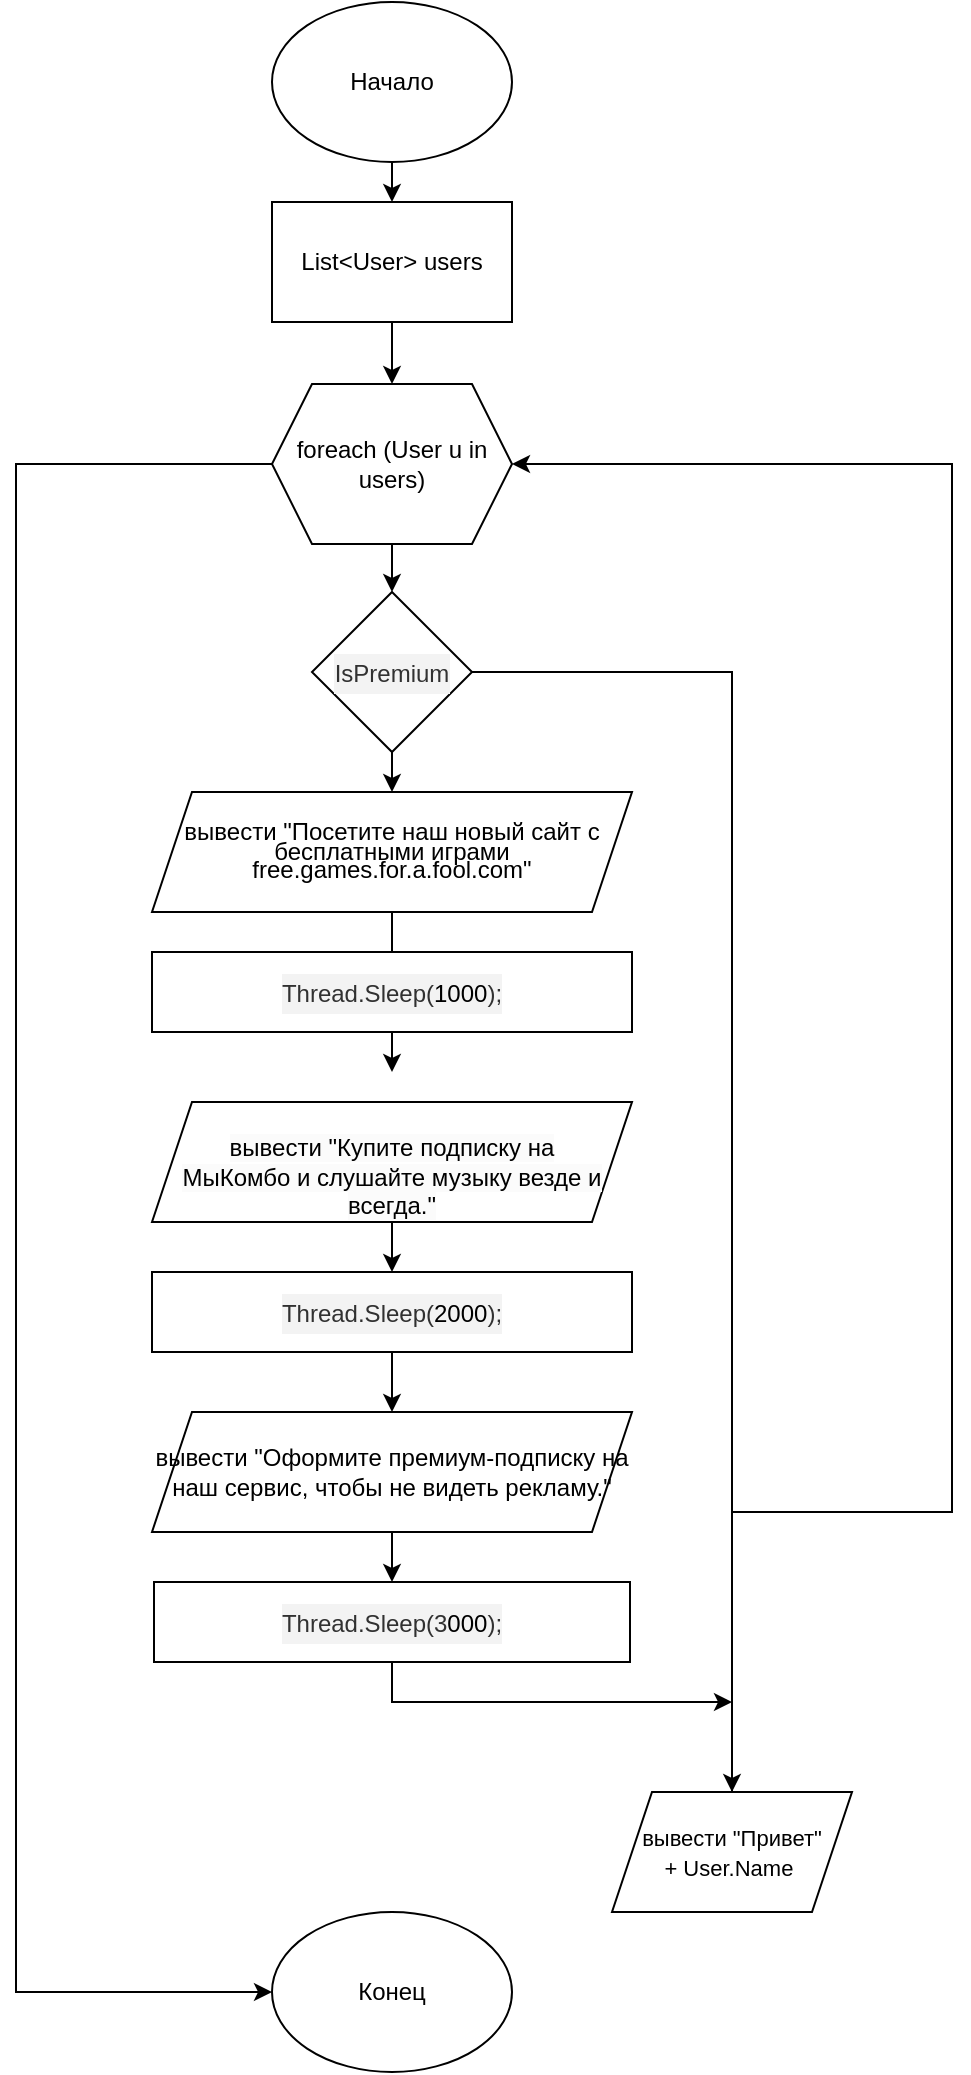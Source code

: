 <mxfile version="22.0.8" type="github">
  <diagram name="Страница — 1" id="NAEsJXjwoAxq_TkayWlY">
    <mxGraphModel dx="1971" dy="1173" grid="1" gridSize="10" guides="1" tooltips="1" connect="1" arrows="1" fold="1" page="1" pageScale="1" pageWidth="827" pageHeight="1169" math="0" shadow="0">
      <root>
        <mxCell id="0" />
        <mxCell id="1" parent="0" />
        <mxCell id="96d1Mz_iSO80LeRiibxX-14" style="edgeStyle=orthogonalEdgeStyle;rounded=0;orthogonalLoop=1;jettySize=auto;html=1;exitX=0.5;exitY=1;exitDx=0;exitDy=0;entryX=0.5;entryY=0;entryDx=0;entryDy=0;" edge="1" parent="1" source="96d1Mz_iSO80LeRiibxX-1" target="96d1Mz_iSO80LeRiibxX-2">
          <mxGeometry relative="1" as="geometry" />
        </mxCell>
        <mxCell id="96d1Mz_iSO80LeRiibxX-1" value="Начало" style="ellipse;whiteSpace=wrap;html=1;" vertex="1" parent="1">
          <mxGeometry x="320" y="15" width="120" height="80" as="geometry" />
        </mxCell>
        <mxCell id="96d1Mz_iSO80LeRiibxX-15" style="edgeStyle=orthogonalEdgeStyle;rounded=0;orthogonalLoop=1;jettySize=auto;html=1;exitX=0.5;exitY=1;exitDx=0;exitDy=0;entryX=0.5;entryY=0;entryDx=0;entryDy=0;" edge="1" parent="1" source="96d1Mz_iSO80LeRiibxX-2" target="96d1Mz_iSO80LeRiibxX-17">
          <mxGeometry relative="1" as="geometry">
            <mxPoint x="380" y="216" as="targetPoint" />
          </mxGeometry>
        </mxCell>
        <mxCell id="96d1Mz_iSO80LeRiibxX-2" value="List&amp;lt;User&amp;gt; users" style="rounded=0;whiteSpace=wrap;html=1;" vertex="1" parent="1">
          <mxGeometry x="320" y="115" width="120" height="60" as="geometry" />
        </mxCell>
        <mxCell id="96d1Mz_iSO80LeRiibxX-10" style="edgeStyle=orthogonalEdgeStyle;rounded=0;orthogonalLoop=1;jettySize=auto;html=1;exitX=1;exitY=0.5;exitDx=0;exitDy=0;" edge="1" parent="1" source="96d1Mz_iSO80LeRiibxX-3" target="96d1Mz_iSO80LeRiibxX-8">
          <mxGeometry relative="1" as="geometry" />
        </mxCell>
        <mxCell id="96d1Mz_iSO80LeRiibxX-11" style="edgeStyle=orthogonalEdgeStyle;rounded=0;orthogonalLoop=1;jettySize=auto;html=1;exitX=0.5;exitY=1;exitDx=0;exitDy=0;entryX=0.5;entryY=0;entryDx=0;entryDy=0;" edge="1" parent="1" source="96d1Mz_iSO80LeRiibxX-3" target="96d1Mz_iSO80LeRiibxX-4">
          <mxGeometry relative="1" as="geometry" />
        </mxCell>
        <mxCell id="96d1Mz_iSO80LeRiibxX-3" value="&lt;pre style=&quot;box-sizing: border-box; overflow-wrap: break-word; background: rgb(243, 243, 243); color: rgb(49, 49, 49); line-height: 20px; margin-top: 0px; margin-bottom: 0px; text-align: left;&quot; class=&quot;hljs language-csharp&quot;&gt;&lt;font face=&quot;Helvetica&quot; style=&quot;font-size: 12px;&quot;&gt;IsPremium&lt;/font&gt;&lt;/pre&gt;" style="rhombus;whiteSpace=wrap;html=1;" vertex="1" parent="1">
          <mxGeometry x="340" y="310" width="80" height="80" as="geometry" />
        </mxCell>
        <mxCell id="96d1Mz_iSO80LeRiibxX-12" style="edgeStyle=orthogonalEdgeStyle;rounded=0;orthogonalLoop=1;jettySize=auto;html=1;exitX=0.5;exitY=1;exitDx=0;exitDy=0;" edge="1" parent="1" source="96d1Mz_iSO80LeRiibxX-4">
          <mxGeometry relative="1" as="geometry">
            <mxPoint x="380" y="550" as="targetPoint" />
          </mxGeometry>
        </mxCell>
        <mxCell id="96d1Mz_iSO80LeRiibxX-4" value="&lt;p style=&quot;box-sizing: border-box; overflow-wrap: break-word; background: rgb(243, 243, 243); color: rgb(49, 49, 49); line-height: 100%; margin-top: 0px; margin-bottom: 0px; text-align: left;&quot;&gt;&lt;/p&gt;&lt;p style=&quot;line-height: 80%;&quot;&gt;вывести&amp;nbsp;&quot;Посетите наш новый сайт с бесплатными&amp;nbsp;&lt;span style=&quot;background-color: initial;&quot;&gt;играми free.games.for.a.fool.com&quot;&lt;/span&gt;&lt;/p&gt;&lt;p&gt;&lt;/p&gt;" style="shape=parallelogram;perimeter=parallelogramPerimeter;whiteSpace=wrap;html=1;fixedSize=1;" vertex="1" parent="1">
          <mxGeometry x="260" y="410" width="240" height="60" as="geometry" />
        </mxCell>
        <mxCell id="96d1Mz_iSO80LeRiibxX-13" style="edgeStyle=orthogonalEdgeStyle;rounded=0;orthogonalLoop=1;jettySize=auto;html=1;exitX=0.5;exitY=1;exitDx=0;exitDy=0;entryX=0.5;entryY=0;entryDx=0;entryDy=0;" edge="1" parent="1" source="96d1Mz_iSO80LeRiibxX-5" target="96d1Mz_iSO80LeRiibxX-24">
          <mxGeometry relative="1" as="geometry" />
        </mxCell>
        <mxCell id="96d1Mz_iSO80LeRiibxX-5" value="&lt;br&gt;&lt;span style=&quot;color: rgb(0, 0, 0); font-family: Helvetica; font-size: 12px; font-style: normal; font-variant-ligatures: normal; font-variant-caps: normal; font-weight: 400; letter-spacing: normal; orphans: 2; text-align: center; text-indent: 0px; text-transform: none; widows: 2; word-spacing: 0px; -webkit-text-stroke-width: 0px; background-color: rgb(251, 251, 251); text-decoration-thickness: initial; text-decoration-style: initial; text-decoration-color: initial; float: none; display: inline !important;&quot;&gt;вывести&amp;nbsp;&quot;Купите подписку на &lt;br&gt;МыКомбо и слушайте музыку везде и всегда.&quot;&lt;br&gt;&lt;/span&gt;" style="shape=parallelogram;perimeter=parallelogramPerimeter;whiteSpace=wrap;html=1;fixedSize=1;" vertex="1" parent="1">
          <mxGeometry x="260" y="565" width="240" height="60" as="geometry" />
        </mxCell>
        <mxCell id="96d1Mz_iSO80LeRiibxX-16" style="edgeStyle=orthogonalEdgeStyle;rounded=0;orthogonalLoop=1;jettySize=auto;html=1;exitX=0.5;exitY=1;exitDx=0;exitDy=0;" edge="1" parent="1" source="96d1Mz_iSO80LeRiibxX-26">
          <mxGeometry relative="1" as="geometry">
            <mxPoint x="550" y="865" as="targetPoint" />
            <mxPoint x="370" y="850" as="sourcePoint" />
            <Array as="points">
              <mxPoint x="380" y="865" />
            </Array>
          </mxGeometry>
        </mxCell>
        <mxCell id="96d1Mz_iSO80LeRiibxX-27" style="edgeStyle=orthogonalEdgeStyle;rounded=0;orthogonalLoop=1;jettySize=auto;html=1;entryX=0.5;entryY=0;entryDx=0;entryDy=0;" edge="1" parent="1" source="96d1Mz_iSO80LeRiibxX-6" target="96d1Mz_iSO80LeRiibxX-26">
          <mxGeometry relative="1" as="geometry" />
        </mxCell>
        <mxCell id="96d1Mz_iSO80LeRiibxX-6" value="вывести&amp;nbsp;&quot;Оформите премиум-подписку на наш сервис, чтобы не видеть рекламу.&quot;" style="shape=parallelogram;perimeter=parallelogramPerimeter;whiteSpace=wrap;html=1;fixedSize=1;" vertex="1" parent="1">
          <mxGeometry x="260" y="720" width="240" height="60" as="geometry" />
        </mxCell>
        <mxCell id="96d1Mz_iSO80LeRiibxX-21" style="edgeStyle=orthogonalEdgeStyle;rounded=0;orthogonalLoop=1;jettySize=auto;html=1;exitX=0.5;exitY=1;exitDx=0;exitDy=0;entryX=1;entryY=0.5;entryDx=0;entryDy=0;" edge="1" parent="1" source="96d1Mz_iSO80LeRiibxX-8" target="96d1Mz_iSO80LeRiibxX-17">
          <mxGeometry relative="1" as="geometry">
            <mxPoint x="710" y="250" as="targetPoint" />
            <Array as="points">
              <mxPoint x="550" y="770" />
              <mxPoint x="660" y="770" />
              <mxPoint x="660" y="246" />
            </Array>
          </mxGeometry>
        </mxCell>
        <mxCell id="96d1Mz_iSO80LeRiibxX-8" value="&lt;font style=&quot;font-size: 11px;&quot;&gt;вывести &quot;Привет&quot;&lt;br&gt;+&amp;nbsp;User.Name&amp;nbsp;&lt;/font&gt;" style="shape=parallelogram;perimeter=parallelogramPerimeter;whiteSpace=wrap;html=1;fixedSize=1;" vertex="1" parent="1">
          <mxGeometry x="490" y="910" width="120" height="60" as="geometry" />
        </mxCell>
        <mxCell id="96d1Mz_iSO80LeRiibxX-18" style="edgeStyle=orthogonalEdgeStyle;rounded=0;orthogonalLoop=1;jettySize=auto;html=1;exitX=0;exitY=0.5;exitDx=0;exitDy=0;" edge="1" parent="1">
          <mxGeometry relative="1" as="geometry">
            <mxPoint x="320" y="1010" as="targetPoint" />
            <mxPoint x="321" y="246" as="sourcePoint" />
            <Array as="points">
              <mxPoint x="192" y="246" />
              <mxPoint x="192" y="1010" />
            </Array>
          </mxGeometry>
        </mxCell>
        <mxCell id="96d1Mz_iSO80LeRiibxX-20" style="edgeStyle=orthogonalEdgeStyle;rounded=0;orthogonalLoop=1;jettySize=auto;html=1;exitX=0.5;exitY=1;exitDx=0;exitDy=0;entryX=0.5;entryY=0;entryDx=0;entryDy=0;" edge="1" parent="1" source="96d1Mz_iSO80LeRiibxX-17" target="96d1Mz_iSO80LeRiibxX-3">
          <mxGeometry relative="1" as="geometry" />
        </mxCell>
        <mxCell id="96d1Mz_iSO80LeRiibxX-17" value="foreach (User u in users)" style="shape=hexagon;perimeter=hexagonPerimeter2;whiteSpace=wrap;html=1;fixedSize=1;" vertex="1" parent="1">
          <mxGeometry x="320" y="206" width="120" height="80" as="geometry" />
        </mxCell>
        <mxCell id="96d1Mz_iSO80LeRiibxX-19" value="Конец" style="ellipse;whiteSpace=wrap;html=1;" vertex="1" parent="1">
          <mxGeometry x="320" y="970" width="120" height="80" as="geometry" />
        </mxCell>
        <mxCell id="96d1Mz_iSO80LeRiibxX-23" value="&lt;pre style=&quot;box-sizing: border-box; overflow-wrap: break-word; background: rgb(243, 243, 243); line-height: 20px; margin-top: 0px; margin-bottom: 0px; text-align: left;&quot; class=&quot;hljs language-scss&quot;&gt;&lt;font style=&quot;font-size: 12px;&quot; face=&quot;Helvetica&quot;&gt;&lt;font color=&quot;#313131&quot;&gt;Thread.Sleep(&lt;/font&gt;&lt;span style=&quot;box-sizing: border-box; font-style: inherit; font-variant: inherit; font-weight: inherit; font-stretch: inherit; font-size: inherit; line-height: 1.4em; font-optical-sizing: inherit; font-kerning: inherit; font-feature-settings: inherit; font-variation-settings: inherit;&quot; class=&quot;hljs-number&quot;&gt;1000&lt;/span&gt;&lt;font color=&quot;#313131&quot;&gt;);&lt;/font&gt;&lt;/font&gt;&lt;/pre&gt;" style="rounded=0;whiteSpace=wrap;html=1;" vertex="1" parent="1">
          <mxGeometry x="260" y="490" width="240" height="40" as="geometry" />
        </mxCell>
        <mxCell id="96d1Mz_iSO80LeRiibxX-25" style="edgeStyle=orthogonalEdgeStyle;rounded=0;orthogonalLoop=1;jettySize=auto;html=1;exitX=0.5;exitY=1;exitDx=0;exitDy=0;entryX=0.5;entryY=0;entryDx=0;entryDy=0;" edge="1" parent="1" source="96d1Mz_iSO80LeRiibxX-24" target="96d1Mz_iSO80LeRiibxX-6">
          <mxGeometry relative="1" as="geometry" />
        </mxCell>
        <mxCell id="96d1Mz_iSO80LeRiibxX-24" value="&lt;pre style=&quot;box-sizing: border-box; overflow-wrap: break-word; background: rgb(243, 243, 243); line-height: 20px; margin-top: 0px; margin-bottom: 0px; text-align: left;&quot; class=&quot;hljs language-scss&quot;&gt;&lt;font style=&quot;font-size: 12px;&quot; face=&quot;Helvetica&quot;&gt;&lt;font color=&quot;#313131&quot;&gt;Thread.Sleep(&lt;/font&gt;&lt;span style=&quot;box-sizing: border-box; font-style: inherit; font-variant: inherit; font-weight: inherit; font-stretch: inherit; font-size: inherit; line-height: 1.4em; font-optical-sizing: inherit; font-kerning: inherit; font-feature-settings: inherit; font-variation-settings: inherit;&quot; class=&quot;hljs-number&quot;&gt;2000&lt;/span&gt;&lt;font color=&quot;#313131&quot;&gt;);&lt;/font&gt;&lt;/font&gt;&lt;/pre&gt;" style="rounded=0;whiteSpace=wrap;html=1;" vertex="1" parent="1">
          <mxGeometry x="260" y="650" width="240" height="40" as="geometry" />
        </mxCell>
        <mxCell id="96d1Mz_iSO80LeRiibxX-26" value="&lt;pre style=&quot;box-sizing: border-box; overflow-wrap: break-word; background: rgb(243, 243, 243); line-height: 20px; margin-top: 0px; margin-bottom: 0px; text-align: left;&quot; class=&quot;hljs language-scss&quot;&gt;&lt;font style=&quot;font-size: 12px;&quot; face=&quot;Helvetica&quot;&gt;&lt;font color=&quot;#313131&quot;&gt;Thread.Sleep(3&lt;/font&gt;&lt;span style=&quot;box-sizing: border-box; font-style: inherit; font-variant: inherit; font-weight: inherit; font-stretch: inherit; font-size: inherit; line-height: 1.4em; font-optical-sizing: inherit; font-kerning: inherit; font-feature-settings: inherit; font-variation-settings: inherit;&quot; class=&quot;hljs-number&quot;&gt;000&lt;/span&gt;&lt;font color=&quot;#313131&quot;&gt;);&lt;/font&gt;&lt;/font&gt;&lt;/pre&gt;" style="rounded=0;whiteSpace=wrap;html=1;" vertex="1" parent="1">
          <mxGeometry x="261" y="805" width="238" height="40" as="geometry" />
        </mxCell>
      </root>
    </mxGraphModel>
  </diagram>
</mxfile>
